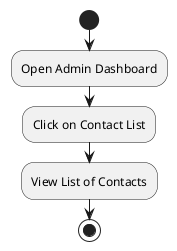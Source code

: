 @startuml
|Admin|
start
:Open Admin Dashboard;
:Click on Contact List;
:View List of Contacts;
stop
@enduml
